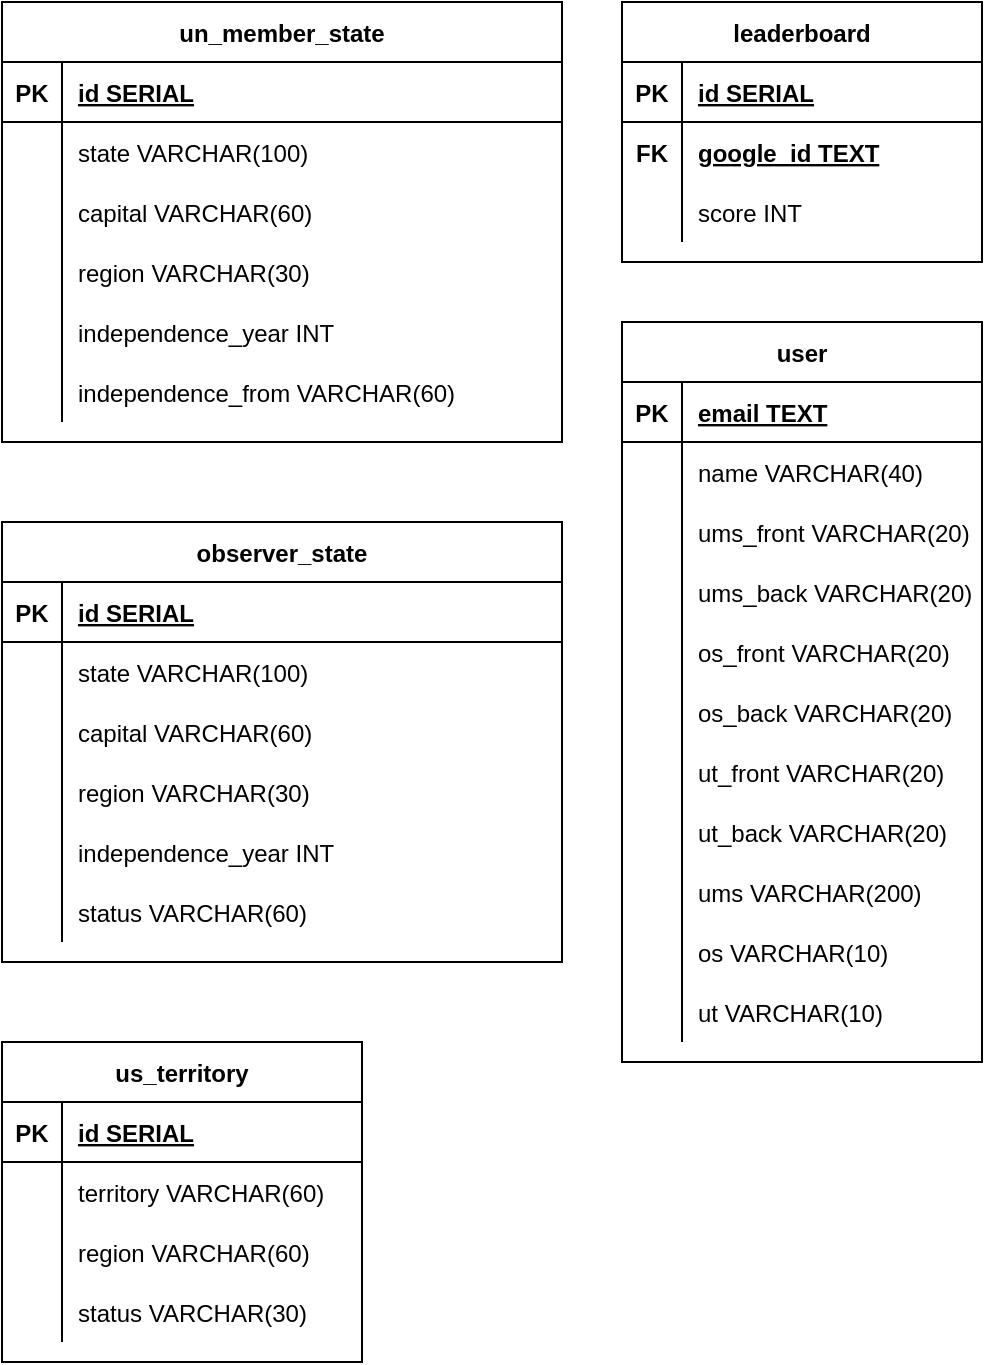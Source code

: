<mxfile version="20.2.3" type="device"><diagram id="C5RBs43oDa-KdzZeNtuy" name="Page-1"><mxGraphModel dx="1422" dy="857" grid="1" gridSize="10" guides="1" tooltips="1" connect="1" arrows="1" fold="1" page="1" pageScale="1" pageWidth="827" pageHeight="1169" math="0" shadow="0"><root><mxCell id="WIyWlLk6GJQsqaUBKTNV-0"/><mxCell id="WIyWlLk6GJQsqaUBKTNV-1" parent="WIyWlLk6GJQsqaUBKTNV-0"/><mxCell id="lOZXKMtMtZopyw9UcisH-32" value="un_member_state" style="shape=table;startSize=30;container=1;collapsible=1;childLayout=tableLayout;fixedRows=1;rowLines=0;fontStyle=1;align=center;resizeLast=1;fillStyle=auto;strokeWidth=1;" parent="WIyWlLk6GJQsqaUBKTNV-1" vertex="1"><mxGeometry x="90" y="110" width="280" height="220" as="geometry"/></mxCell><mxCell id="lOZXKMtMtZopyw9UcisH-33" value="" style="shape=tableRow;horizontal=0;startSize=0;swimlaneHead=0;swimlaneBody=0;fillColor=none;collapsible=0;dropTarget=0;points=[[0,0.5],[1,0.5]];portConstraint=eastwest;top=0;left=0;right=0;bottom=1;fillStyle=auto;strokeWidth=1;" parent="lOZXKMtMtZopyw9UcisH-32" vertex="1"><mxGeometry y="30" width="280" height="30" as="geometry"/></mxCell><mxCell id="lOZXKMtMtZopyw9UcisH-34" value="PK" style="shape=partialRectangle;connectable=0;fillColor=none;top=0;left=0;bottom=0;right=0;fontStyle=1;overflow=hidden;fillStyle=auto;strokeWidth=1;" parent="lOZXKMtMtZopyw9UcisH-33" vertex="1"><mxGeometry width="30" height="30" as="geometry"><mxRectangle width="30" height="30" as="alternateBounds"/></mxGeometry></mxCell><mxCell id="lOZXKMtMtZopyw9UcisH-35" value="id SERIAL" style="shape=partialRectangle;connectable=0;fillColor=none;top=0;left=0;bottom=0;right=0;align=left;spacingLeft=6;fontStyle=5;overflow=hidden;fillStyle=auto;strokeWidth=1;" parent="lOZXKMtMtZopyw9UcisH-33" vertex="1"><mxGeometry x="30" width="250" height="30" as="geometry"><mxRectangle width="250" height="30" as="alternateBounds"/></mxGeometry></mxCell><mxCell id="lOZXKMtMtZopyw9UcisH-36" value="" style="shape=tableRow;horizontal=0;startSize=0;swimlaneHead=0;swimlaneBody=0;fillColor=none;collapsible=0;dropTarget=0;points=[[0,0.5],[1,0.5]];portConstraint=eastwest;top=0;left=0;right=0;bottom=0;fillStyle=auto;strokeWidth=1;" parent="lOZXKMtMtZopyw9UcisH-32" vertex="1"><mxGeometry y="60" width="280" height="30" as="geometry"/></mxCell><mxCell id="lOZXKMtMtZopyw9UcisH-37" value="" style="shape=partialRectangle;connectable=0;fillColor=none;top=0;left=0;bottom=0;right=0;editable=1;overflow=hidden;fillStyle=auto;strokeWidth=1;" parent="lOZXKMtMtZopyw9UcisH-36" vertex="1"><mxGeometry width="30" height="30" as="geometry"><mxRectangle width="30" height="30" as="alternateBounds"/></mxGeometry></mxCell><mxCell id="lOZXKMtMtZopyw9UcisH-38" value="state VARCHAR(100)" style="shape=partialRectangle;connectable=0;fillColor=none;top=0;left=0;bottom=0;right=0;align=left;spacingLeft=6;overflow=hidden;fillStyle=auto;strokeWidth=1;" parent="lOZXKMtMtZopyw9UcisH-36" vertex="1"><mxGeometry x="30" width="250" height="30" as="geometry"><mxRectangle width="250" height="30" as="alternateBounds"/></mxGeometry></mxCell><mxCell id="lOZXKMtMtZopyw9UcisH-39" value="" style="shape=tableRow;horizontal=0;startSize=0;swimlaneHead=0;swimlaneBody=0;fillColor=none;collapsible=0;dropTarget=0;points=[[0,0.5],[1,0.5]];portConstraint=eastwest;top=0;left=0;right=0;bottom=0;fillStyle=auto;strokeWidth=1;" parent="lOZXKMtMtZopyw9UcisH-32" vertex="1"><mxGeometry y="90" width="280" height="30" as="geometry"/></mxCell><mxCell id="lOZXKMtMtZopyw9UcisH-40" value="" style="shape=partialRectangle;connectable=0;fillColor=none;top=0;left=0;bottom=0;right=0;editable=1;overflow=hidden;fillStyle=auto;strokeWidth=1;" parent="lOZXKMtMtZopyw9UcisH-39" vertex="1"><mxGeometry width="30" height="30" as="geometry"><mxRectangle width="30" height="30" as="alternateBounds"/></mxGeometry></mxCell><mxCell id="lOZXKMtMtZopyw9UcisH-41" value="capital VARCHAR(60)" style="shape=partialRectangle;connectable=0;fillColor=none;top=0;left=0;bottom=0;right=0;align=left;spacingLeft=6;overflow=hidden;fillStyle=auto;strokeWidth=1;" parent="lOZXKMtMtZopyw9UcisH-39" vertex="1"><mxGeometry x="30" width="250" height="30" as="geometry"><mxRectangle width="250" height="30" as="alternateBounds"/></mxGeometry></mxCell><mxCell id="lOZXKMtMtZopyw9UcisH-42" value="" style="shape=tableRow;horizontal=0;startSize=0;swimlaneHead=0;swimlaneBody=0;fillColor=none;collapsible=0;dropTarget=0;points=[[0,0.5],[1,0.5]];portConstraint=eastwest;top=0;left=0;right=0;bottom=0;fillStyle=auto;strokeWidth=1;" parent="lOZXKMtMtZopyw9UcisH-32" vertex="1"><mxGeometry y="120" width="280" height="30" as="geometry"/></mxCell><mxCell id="lOZXKMtMtZopyw9UcisH-43" value="" style="shape=partialRectangle;connectable=0;fillColor=none;top=0;left=0;bottom=0;right=0;editable=1;overflow=hidden;fillStyle=auto;strokeWidth=1;" parent="lOZXKMtMtZopyw9UcisH-42" vertex="1"><mxGeometry width="30" height="30" as="geometry"><mxRectangle width="30" height="30" as="alternateBounds"/></mxGeometry></mxCell><mxCell id="lOZXKMtMtZopyw9UcisH-44" value="region VARCHAR(30)" style="shape=partialRectangle;connectable=0;fillColor=none;top=0;left=0;bottom=0;right=0;align=left;spacingLeft=6;overflow=hidden;fillStyle=auto;strokeWidth=1;" parent="lOZXKMtMtZopyw9UcisH-42" vertex="1"><mxGeometry x="30" width="250" height="30" as="geometry"><mxRectangle width="250" height="30" as="alternateBounds"/></mxGeometry></mxCell><mxCell id="lOZXKMtMtZopyw9UcisH-45" value="" style="shape=tableRow;horizontal=0;startSize=0;swimlaneHead=0;swimlaneBody=0;fillColor=none;collapsible=0;dropTarget=0;points=[[0,0.5],[1,0.5]];portConstraint=eastwest;top=0;left=0;right=0;bottom=0;fillStyle=auto;strokeWidth=1;" parent="lOZXKMtMtZopyw9UcisH-32" vertex="1"><mxGeometry y="150" width="280" height="30" as="geometry"/></mxCell><mxCell id="lOZXKMtMtZopyw9UcisH-46" value="" style="shape=partialRectangle;connectable=0;fillColor=none;top=0;left=0;bottom=0;right=0;editable=1;overflow=hidden;fillStyle=auto;strokeWidth=1;" parent="lOZXKMtMtZopyw9UcisH-45" vertex="1"><mxGeometry width="30" height="30" as="geometry"><mxRectangle width="30" height="30" as="alternateBounds"/></mxGeometry></mxCell><mxCell id="lOZXKMtMtZopyw9UcisH-47" value="independence_year INT" style="shape=partialRectangle;connectable=0;fillColor=none;top=0;left=0;bottom=0;right=0;align=left;spacingLeft=6;overflow=hidden;fillStyle=auto;strokeWidth=1;" parent="lOZXKMtMtZopyw9UcisH-45" vertex="1"><mxGeometry x="30" width="250" height="30" as="geometry"><mxRectangle width="250" height="30" as="alternateBounds"/></mxGeometry></mxCell><mxCell id="lOZXKMtMtZopyw9UcisH-48" value="" style="shape=tableRow;horizontal=0;startSize=0;swimlaneHead=0;swimlaneBody=0;fillColor=none;collapsible=0;dropTarget=0;points=[[0,0.5],[1,0.5]];portConstraint=eastwest;top=0;left=0;right=0;bottom=0;fillStyle=auto;strokeWidth=1;" parent="lOZXKMtMtZopyw9UcisH-32" vertex="1"><mxGeometry y="180" width="280" height="30" as="geometry"/></mxCell><mxCell id="lOZXKMtMtZopyw9UcisH-49" value="" style="shape=partialRectangle;connectable=0;fillColor=none;top=0;left=0;bottom=0;right=0;editable=1;overflow=hidden;fillStyle=auto;strokeWidth=1;" parent="lOZXKMtMtZopyw9UcisH-48" vertex="1"><mxGeometry width="30" height="30" as="geometry"><mxRectangle width="30" height="30" as="alternateBounds"/></mxGeometry></mxCell><mxCell id="lOZXKMtMtZopyw9UcisH-50" value="independence_from VARCHAR(60)" style="shape=partialRectangle;connectable=0;fillColor=none;top=0;left=0;bottom=0;right=0;align=left;spacingLeft=6;overflow=hidden;fillStyle=auto;strokeWidth=1;" parent="lOZXKMtMtZopyw9UcisH-48" vertex="1"><mxGeometry x="30" width="250" height="30" as="geometry"><mxRectangle width="250" height="30" as="alternateBounds"/></mxGeometry></mxCell><mxCell id="lOZXKMtMtZopyw9UcisH-51" value="observer_state" style="shape=table;startSize=30;container=1;collapsible=1;childLayout=tableLayout;fixedRows=1;rowLines=0;fontStyle=1;align=center;resizeLast=1;fillStyle=auto;strokeWidth=1;" parent="WIyWlLk6GJQsqaUBKTNV-1" vertex="1"><mxGeometry x="90" y="370" width="280" height="220" as="geometry"/></mxCell><mxCell id="lOZXKMtMtZopyw9UcisH-52" value="" style="shape=tableRow;horizontal=0;startSize=0;swimlaneHead=0;swimlaneBody=0;fillColor=none;collapsible=0;dropTarget=0;points=[[0,0.5],[1,0.5]];portConstraint=eastwest;top=0;left=0;right=0;bottom=1;fillStyle=auto;strokeWidth=1;" parent="lOZXKMtMtZopyw9UcisH-51" vertex="1"><mxGeometry y="30" width="280" height="30" as="geometry"/></mxCell><mxCell id="lOZXKMtMtZopyw9UcisH-53" value="PK" style="shape=partialRectangle;connectable=0;fillColor=none;top=0;left=0;bottom=0;right=0;fontStyle=1;overflow=hidden;fillStyle=auto;strokeWidth=1;" parent="lOZXKMtMtZopyw9UcisH-52" vertex="1"><mxGeometry width="30" height="30" as="geometry"><mxRectangle width="30" height="30" as="alternateBounds"/></mxGeometry></mxCell><mxCell id="lOZXKMtMtZopyw9UcisH-54" value="id SERIAL" style="shape=partialRectangle;connectable=0;fillColor=none;top=0;left=0;bottom=0;right=0;align=left;spacingLeft=6;fontStyle=5;overflow=hidden;fillStyle=auto;strokeWidth=1;" parent="lOZXKMtMtZopyw9UcisH-52" vertex="1"><mxGeometry x="30" width="250" height="30" as="geometry"><mxRectangle width="250" height="30" as="alternateBounds"/></mxGeometry></mxCell><mxCell id="lOZXKMtMtZopyw9UcisH-55" value="" style="shape=tableRow;horizontal=0;startSize=0;swimlaneHead=0;swimlaneBody=0;fillColor=none;collapsible=0;dropTarget=0;points=[[0,0.5],[1,0.5]];portConstraint=eastwest;top=0;left=0;right=0;bottom=0;fillStyle=auto;strokeWidth=1;" parent="lOZXKMtMtZopyw9UcisH-51" vertex="1"><mxGeometry y="60" width="280" height="30" as="geometry"/></mxCell><mxCell id="lOZXKMtMtZopyw9UcisH-56" value="" style="shape=partialRectangle;connectable=0;fillColor=none;top=0;left=0;bottom=0;right=0;editable=1;overflow=hidden;fillStyle=auto;strokeWidth=1;" parent="lOZXKMtMtZopyw9UcisH-55" vertex="1"><mxGeometry width="30" height="30" as="geometry"><mxRectangle width="30" height="30" as="alternateBounds"/></mxGeometry></mxCell><mxCell id="lOZXKMtMtZopyw9UcisH-57" value="state VARCHAR(100)" style="shape=partialRectangle;connectable=0;fillColor=none;top=0;left=0;bottom=0;right=0;align=left;spacingLeft=6;overflow=hidden;fillStyle=auto;strokeWidth=1;" parent="lOZXKMtMtZopyw9UcisH-55" vertex="1"><mxGeometry x="30" width="250" height="30" as="geometry"><mxRectangle width="250" height="30" as="alternateBounds"/></mxGeometry></mxCell><mxCell id="lOZXKMtMtZopyw9UcisH-58" value="" style="shape=tableRow;horizontal=0;startSize=0;swimlaneHead=0;swimlaneBody=0;fillColor=none;collapsible=0;dropTarget=0;points=[[0,0.5],[1,0.5]];portConstraint=eastwest;top=0;left=0;right=0;bottom=0;fillStyle=auto;strokeWidth=1;" parent="lOZXKMtMtZopyw9UcisH-51" vertex="1"><mxGeometry y="90" width="280" height="30" as="geometry"/></mxCell><mxCell id="lOZXKMtMtZopyw9UcisH-59" value="" style="shape=partialRectangle;connectable=0;fillColor=none;top=0;left=0;bottom=0;right=0;editable=1;overflow=hidden;fillStyle=auto;strokeWidth=1;" parent="lOZXKMtMtZopyw9UcisH-58" vertex="1"><mxGeometry width="30" height="30" as="geometry"><mxRectangle width="30" height="30" as="alternateBounds"/></mxGeometry></mxCell><mxCell id="lOZXKMtMtZopyw9UcisH-60" value="capital VARCHAR(60)" style="shape=partialRectangle;connectable=0;fillColor=none;top=0;left=0;bottom=0;right=0;align=left;spacingLeft=6;overflow=hidden;fillStyle=auto;strokeWidth=1;" parent="lOZXKMtMtZopyw9UcisH-58" vertex="1"><mxGeometry x="30" width="250" height="30" as="geometry"><mxRectangle width="250" height="30" as="alternateBounds"/></mxGeometry></mxCell><mxCell id="lOZXKMtMtZopyw9UcisH-61" value="" style="shape=tableRow;horizontal=0;startSize=0;swimlaneHead=0;swimlaneBody=0;fillColor=none;collapsible=0;dropTarget=0;points=[[0,0.5],[1,0.5]];portConstraint=eastwest;top=0;left=0;right=0;bottom=0;fillStyle=auto;strokeWidth=1;" parent="lOZXKMtMtZopyw9UcisH-51" vertex="1"><mxGeometry y="120" width="280" height="30" as="geometry"/></mxCell><mxCell id="lOZXKMtMtZopyw9UcisH-62" value="" style="shape=partialRectangle;connectable=0;fillColor=none;top=0;left=0;bottom=0;right=0;editable=1;overflow=hidden;fillStyle=auto;strokeWidth=1;" parent="lOZXKMtMtZopyw9UcisH-61" vertex="1"><mxGeometry width="30" height="30" as="geometry"><mxRectangle width="30" height="30" as="alternateBounds"/></mxGeometry></mxCell><mxCell id="lOZXKMtMtZopyw9UcisH-63" value="region VARCHAR(30)" style="shape=partialRectangle;connectable=0;fillColor=none;top=0;left=0;bottom=0;right=0;align=left;spacingLeft=6;overflow=hidden;fillStyle=auto;strokeWidth=1;" parent="lOZXKMtMtZopyw9UcisH-61" vertex="1"><mxGeometry x="30" width="250" height="30" as="geometry"><mxRectangle width="250" height="30" as="alternateBounds"/></mxGeometry></mxCell><mxCell id="lOZXKMtMtZopyw9UcisH-64" value="" style="shape=tableRow;horizontal=0;startSize=0;swimlaneHead=0;swimlaneBody=0;fillColor=none;collapsible=0;dropTarget=0;points=[[0,0.5],[1,0.5]];portConstraint=eastwest;top=0;left=0;right=0;bottom=0;fillStyle=auto;strokeWidth=1;" parent="lOZXKMtMtZopyw9UcisH-51" vertex="1"><mxGeometry y="150" width="280" height="30" as="geometry"/></mxCell><mxCell id="lOZXKMtMtZopyw9UcisH-65" value="" style="shape=partialRectangle;connectable=0;fillColor=none;top=0;left=0;bottom=0;right=0;editable=1;overflow=hidden;fillStyle=auto;strokeWidth=1;" parent="lOZXKMtMtZopyw9UcisH-64" vertex="1"><mxGeometry width="30" height="30" as="geometry"><mxRectangle width="30" height="30" as="alternateBounds"/></mxGeometry></mxCell><mxCell id="lOZXKMtMtZopyw9UcisH-66" value="independence_year INT" style="shape=partialRectangle;connectable=0;fillColor=none;top=0;left=0;bottom=0;right=0;align=left;spacingLeft=6;overflow=hidden;fillStyle=auto;strokeWidth=1;" parent="lOZXKMtMtZopyw9UcisH-64" vertex="1"><mxGeometry x="30" width="250" height="30" as="geometry"><mxRectangle width="250" height="30" as="alternateBounds"/></mxGeometry></mxCell><mxCell id="lOZXKMtMtZopyw9UcisH-67" value="" style="shape=tableRow;horizontal=0;startSize=0;swimlaneHead=0;swimlaneBody=0;fillColor=none;collapsible=0;dropTarget=0;points=[[0,0.5],[1,0.5]];portConstraint=eastwest;top=0;left=0;right=0;bottom=0;fillStyle=auto;strokeWidth=1;" parent="lOZXKMtMtZopyw9UcisH-51" vertex="1"><mxGeometry y="180" width="280" height="30" as="geometry"/></mxCell><mxCell id="lOZXKMtMtZopyw9UcisH-68" value="" style="shape=partialRectangle;connectable=0;fillColor=none;top=0;left=0;bottom=0;right=0;editable=1;overflow=hidden;fillStyle=auto;strokeWidth=1;" parent="lOZXKMtMtZopyw9UcisH-67" vertex="1"><mxGeometry width="30" height="30" as="geometry"><mxRectangle width="30" height="30" as="alternateBounds"/></mxGeometry></mxCell><mxCell id="lOZXKMtMtZopyw9UcisH-69" value="status VARCHAR(60)" style="shape=partialRectangle;connectable=0;fillColor=none;top=0;left=0;bottom=0;right=0;align=left;spacingLeft=6;overflow=hidden;fillStyle=auto;strokeWidth=1;" parent="lOZXKMtMtZopyw9UcisH-67" vertex="1"><mxGeometry x="30" width="250" height="30" as="geometry"><mxRectangle width="250" height="30" as="alternateBounds"/></mxGeometry></mxCell><mxCell id="lOZXKMtMtZopyw9UcisH-70" value="us_territory" style="shape=table;startSize=30;container=1;collapsible=1;childLayout=tableLayout;fixedRows=1;rowLines=0;fontStyle=1;align=center;resizeLast=1;fillStyle=auto;strokeWidth=1;" parent="WIyWlLk6GJQsqaUBKTNV-1" vertex="1"><mxGeometry x="90" y="630" width="180" height="160" as="geometry"/></mxCell><mxCell id="lOZXKMtMtZopyw9UcisH-71" value="" style="shape=tableRow;horizontal=0;startSize=0;swimlaneHead=0;swimlaneBody=0;fillColor=none;collapsible=0;dropTarget=0;points=[[0,0.5],[1,0.5]];portConstraint=eastwest;top=0;left=0;right=0;bottom=1;fillStyle=auto;strokeWidth=1;" parent="lOZXKMtMtZopyw9UcisH-70" vertex="1"><mxGeometry y="30" width="180" height="30" as="geometry"/></mxCell><mxCell id="lOZXKMtMtZopyw9UcisH-72" value="PK" style="shape=partialRectangle;connectable=0;fillColor=none;top=0;left=0;bottom=0;right=0;fontStyle=1;overflow=hidden;fillStyle=auto;strokeWidth=1;" parent="lOZXKMtMtZopyw9UcisH-71" vertex="1"><mxGeometry width="30" height="30" as="geometry"><mxRectangle width="30" height="30" as="alternateBounds"/></mxGeometry></mxCell><mxCell id="lOZXKMtMtZopyw9UcisH-73" value="id SERIAL" style="shape=partialRectangle;connectable=0;fillColor=none;top=0;left=0;bottom=0;right=0;align=left;spacingLeft=6;fontStyle=5;overflow=hidden;fillStyle=auto;strokeWidth=1;" parent="lOZXKMtMtZopyw9UcisH-71" vertex="1"><mxGeometry x="30" width="150" height="30" as="geometry"><mxRectangle width="150" height="30" as="alternateBounds"/></mxGeometry></mxCell><mxCell id="lOZXKMtMtZopyw9UcisH-74" value="" style="shape=tableRow;horizontal=0;startSize=0;swimlaneHead=0;swimlaneBody=0;fillColor=none;collapsible=0;dropTarget=0;points=[[0,0.5],[1,0.5]];portConstraint=eastwest;top=0;left=0;right=0;bottom=0;fillStyle=auto;strokeWidth=1;" parent="lOZXKMtMtZopyw9UcisH-70" vertex="1"><mxGeometry y="60" width="180" height="30" as="geometry"/></mxCell><mxCell id="lOZXKMtMtZopyw9UcisH-75" value="" style="shape=partialRectangle;connectable=0;fillColor=none;top=0;left=0;bottom=0;right=0;editable=1;overflow=hidden;fillStyle=auto;strokeWidth=1;" parent="lOZXKMtMtZopyw9UcisH-74" vertex="1"><mxGeometry width="30" height="30" as="geometry"><mxRectangle width="30" height="30" as="alternateBounds"/></mxGeometry></mxCell><mxCell id="lOZXKMtMtZopyw9UcisH-76" value="territory VARCHAR(60)" style="shape=partialRectangle;connectable=0;fillColor=none;top=0;left=0;bottom=0;right=0;align=left;spacingLeft=6;overflow=hidden;fillStyle=auto;strokeWidth=1;" parent="lOZXKMtMtZopyw9UcisH-74" vertex="1"><mxGeometry x="30" width="150" height="30" as="geometry"><mxRectangle width="150" height="30" as="alternateBounds"/></mxGeometry></mxCell><mxCell id="lOZXKMtMtZopyw9UcisH-77" value="" style="shape=tableRow;horizontal=0;startSize=0;swimlaneHead=0;swimlaneBody=0;fillColor=none;collapsible=0;dropTarget=0;points=[[0,0.5],[1,0.5]];portConstraint=eastwest;top=0;left=0;right=0;bottom=0;fillStyle=auto;strokeWidth=1;" parent="lOZXKMtMtZopyw9UcisH-70" vertex="1"><mxGeometry y="90" width="180" height="30" as="geometry"/></mxCell><mxCell id="lOZXKMtMtZopyw9UcisH-78" value="" style="shape=partialRectangle;connectable=0;fillColor=none;top=0;left=0;bottom=0;right=0;editable=1;overflow=hidden;fillStyle=auto;strokeWidth=1;" parent="lOZXKMtMtZopyw9UcisH-77" vertex="1"><mxGeometry width="30" height="30" as="geometry"><mxRectangle width="30" height="30" as="alternateBounds"/></mxGeometry></mxCell><mxCell id="lOZXKMtMtZopyw9UcisH-79" value="region VARCHAR(60)" style="shape=partialRectangle;connectable=0;fillColor=none;top=0;left=0;bottom=0;right=0;align=left;spacingLeft=6;overflow=hidden;fillStyle=auto;strokeWidth=1;" parent="lOZXKMtMtZopyw9UcisH-77" vertex="1"><mxGeometry x="30" width="150" height="30" as="geometry"><mxRectangle width="150" height="30" as="alternateBounds"/></mxGeometry></mxCell><mxCell id="lOZXKMtMtZopyw9UcisH-80" value="" style="shape=tableRow;horizontal=0;startSize=0;swimlaneHead=0;swimlaneBody=0;fillColor=none;collapsible=0;dropTarget=0;points=[[0,0.5],[1,0.5]];portConstraint=eastwest;top=0;left=0;right=0;bottom=0;fillStyle=auto;strokeWidth=1;" parent="lOZXKMtMtZopyw9UcisH-70" vertex="1"><mxGeometry y="120" width="180" height="30" as="geometry"/></mxCell><mxCell id="lOZXKMtMtZopyw9UcisH-81" value="" style="shape=partialRectangle;connectable=0;fillColor=none;top=0;left=0;bottom=0;right=0;editable=1;overflow=hidden;fillStyle=auto;strokeWidth=1;" parent="lOZXKMtMtZopyw9UcisH-80" vertex="1"><mxGeometry width="30" height="30" as="geometry"><mxRectangle width="30" height="30" as="alternateBounds"/></mxGeometry></mxCell><mxCell id="lOZXKMtMtZopyw9UcisH-82" value="status VARCHAR(30)" style="shape=partialRectangle;connectable=0;fillColor=none;top=0;left=0;bottom=0;right=0;align=left;spacingLeft=6;overflow=hidden;fillStyle=auto;strokeWidth=1;" parent="lOZXKMtMtZopyw9UcisH-80" vertex="1"><mxGeometry x="30" width="150" height="30" as="geometry"><mxRectangle width="150" height="30" as="alternateBounds"/></mxGeometry></mxCell><mxCell id="64rpLWKizdzrchCGH_TE-0" value="leaderboard" style="shape=table;startSize=30;container=1;collapsible=1;childLayout=tableLayout;fixedRows=1;rowLines=0;fontStyle=1;align=center;resizeLast=1;" parent="WIyWlLk6GJQsqaUBKTNV-1" vertex="1"><mxGeometry x="400" y="110" width="180" height="130" as="geometry"/></mxCell><mxCell id="64rpLWKizdzrchCGH_TE-1" value="" style="shape=tableRow;horizontal=0;startSize=0;swimlaneHead=0;swimlaneBody=0;fillColor=none;collapsible=0;dropTarget=0;points=[[0,0.5],[1,0.5]];portConstraint=eastwest;top=0;left=0;right=0;bottom=1;" parent="64rpLWKizdzrchCGH_TE-0" vertex="1"><mxGeometry y="30" width="180" height="30" as="geometry"/></mxCell><mxCell id="64rpLWKizdzrchCGH_TE-2" value="PK" style="shape=partialRectangle;connectable=0;fillColor=none;top=0;left=0;bottom=0;right=0;fontStyle=1;overflow=hidden;" parent="64rpLWKizdzrchCGH_TE-1" vertex="1"><mxGeometry width="30" height="30" as="geometry"><mxRectangle width="30" height="30" as="alternateBounds"/></mxGeometry></mxCell><mxCell id="64rpLWKizdzrchCGH_TE-3" value="id SERIAL" style="shape=partialRectangle;connectable=0;fillColor=none;top=0;left=0;bottom=0;right=0;align=left;spacingLeft=6;fontStyle=5;overflow=hidden;" parent="64rpLWKizdzrchCGH_TE-1" vertex="1"><mxGeometry x="30" width="150" height="30" as="geometry"><mxRectangle width="150" height="30" as="alternateBounds"/></mxGeometry></mxCell><mxCell id="64rpLWKizdzrchCGH_TE-4" value="" style="shape=tableRow;horizontal=0;startSize=0;swimlaneHead=0;swimlaneBody=0;fillColor=none;collapsible=0;dropTarget=0;points=[[0,0.5],[1,0.5]];portConstraint=eastwest;top=0;left=0;right=0;bottom=0;" parent="64rpLWKizdzrchCGH_TE-0" vertex="1"><mxGeometry y="60" width="180" height="30" as="geometry"/></mxCell><mxCell id="64rpLWKizdzrchCGH_TE-5" value="FK" style="shape=partialRectangle;connectable=0;fillColor=none;top=0;left=0;bottom=0;right=0;editable=1;overflow=hidden;fontStyle=1" parent="64rpLWKizdzrchCGH_TE-4" vertex="1"><mxGeometry width="30" height="30" as="geometry"><mxRectangle width="30" height="30" as="alternateBounds"/></mxGeometry></mxCell><mxCell id="64rpLWKizdzrchCGH_TE-6" value="google_id TEXT" style="shape=partialRectangle;connectable=0;fillColor=none;top=0;left=0;bottom=0;right=0;align=left;spacingLeft=6;overflow=hidden;fontStyle=5" parent="64rpLWKizdzrchCGH_TE-4" vertex="1"><mxGeometry x="30" width="150" height="30" as="geometry"><mxRectangle width="150" height="30" as="alternateBounds"/></mxGeometry></mxCell><mxCell id="64rpLWKizdzrchCGH_TE-7" value="" style="shape=tableRow;horizontal=0;startSize=0;swimlaneHead=0;swimlaneBody=0;fillColor=none;collapsible=0;dropTarget=0;points=[[0,0.5],[1,0.5]];portConstraint=eastwest;top=0;left=0;right=0;bottom=0;" parent="64rpLWKizdzrchCGH_TE-0" vertex="1"><mxGeometry y="90" width="180" height="30" as="geometry"/></mxCell><mxCell id="64rpLWKizdzrchCGH_TE-8" value="" style="shape=partialRectangle;connectable=0;fillColor=none;top=0;left=0;bottom=0;right=0;editable=1;overflow=hidden;" parent="64rpLWKizdzrchCGH_TE-7" vertex="1"><mxGeometry width="30" height="30" as="geometry"><mxRectangle width="30" height="30" as="alternateBounds"/></mxGeometry></mxCell><mxCell id="64rpLWKizdzrchCGH_TE-9" value="score INT" style="shape=partialRectangle;connectable=0;fillColor=none;top=0;left=0;bottom=0;right=0;align=left;spacingLeft=6;overflow=hidden;" parent="64rpLWKizdzrchCGH_TE-7" vertex="1"><mxGeometry x="30" width="150" height="30" as="geometry"><mxRectangle width="150" height="30" as="alternateBounds"/></mxGeometry></mxCell><mxCell id="64rpLWKizdzrchCGH_TE-13" value="user" style="shape=table;startSize=30;container=1;collapsible=1;childLayout=tableLayout;fixedRows=1;rowLines=0;fontStyle=1;align=center;resizeLast=1;strokeWidth=1;" parent="WIyWlLk6GJQsqaUBKTNV-1" vertex="1"><mxGeometry x="400" y="270" width="180" height="370" as="geometry"/></mxCell><mxCell id="64rpLWKizdzrchCGH_TE-14" value="" style="shape=tableRow;horizontal=0;startSize=0;swimlaneHead=0;swimlaneBody=0;fillColor=none;collapsible=0;dropTarget=0;points=[[0,0.5],[1,0.5]];portConstraint=eastwest;top=0;left=0;right=0;bottom=1;strokeWidth=1;" parent="64rpLWKizdzrchCGH_TE-13" vertex="1"><mxGeometry y="30" width="180" height="30" as="geometry"/></mxCell><mxCell id="64rpLWKizdzrchCGH_TE-15" value="PK" style="shape=partialRectangle;connectable=0;fillColor=none;top=0;left=0;bottom=0;right=0;fontStyle=1;overflow=hidden;strokeWidth=1;" parent="64rpLWKizdzrchCGH_TE-14" vertex="1"><mxGeometry width="30" height="30" as="geometry"><mxRectangle width="30" height="30" as="alternateBounds"/></mxGeometry></mxCell><mxCell id="64rpLWKizdzrchCGH_TE-16" value="email TEXT" style="shape=partialRectangle;connectable=0;fillColor=none;top=0;left=0;bottom=0;right=0;align=left;spacingLeft=6;fontStyle=5;overflow=hidden;strokeWidth=1;" parent="64rpLWKizdzrchCGH_TE-14" vertex="1"><mxGeometry x="30" width="150" height="30" as="geometry"><mxRectangle width="150" height="30" as="alternateBounds"/></mxGeometry></mxCell><mxCell id="64rpLWKizdzrchCGH_TE-17" value="" style="shape=tableRow;horizontal=0;startSize=0;swimlaneHead=0;swimlaneBody=0;fillColor=none;collapsible=0;dropTarget=0;points=[[0,0.5],[1,0.5]];portConstraint=eastwest;top=0;left=0;right=0;bottom=0;strokeWidth=1;" parent="64rpLWKizdzrchCGH_TE-13" vertex="1"><mxGeometry y="60" width="180" height="30" as="geometry"/></mxCell><mxCell id="64rpLWKizdzrchCGH_TE-18" value="" style="shape=partialRectangle;connectable=0;fillColor=none;top=0;left=0;bottom=0;right=0;editable=1;overflow=hidden;strokeWidth=1;" parent="64rpLWKizdzrchCGH_TE-17" vertex="1"><mxGeometry width="30" height="30" as="geometry"><mxRectangle width="30" height="30" as="alternateBounds"/></mxGeometry></mxCell><mxCell id="64rpLWKizdzrchCGH_TE-19" value="name VARCHAR(40)" style="shape=partialRectangle;connectable=0;fillColor=none;top=0;left=0;bottom=0;right=0;align=left;spacingLeft=6;overflow=hidden;strokeWidth=1;" parent="64rpLWKizdzrchCGH_TE-17" vertex="1"><mxGeometry x="30" width="150" height="30" as="geometry"><mxRectangle width="150" height="30" as="alternateBounds"/></mxGeometry></mxCell><mxCell id="Opwa57nwj2LY4tHKCwmZ-1" value="" style="shape=tableRow;horizontal=0;startSize=0;swimlaneHead=0;swimlaneBody=0;fillColor=none;collapsible=0;dropTarget=0;points=[[0,0.5],[1,0.5]];portConstraint=eastwest;top=0;left=0;right=0;bottom=0;" vertex="1" parent="64rpLWKizdzrchCGH_TE-13"><mxGeometry y="90" width="180" height="30" as="geometry"/></mxCell><mxCell id="Opwa57nwj2LY4tHKCwmZ-2" value="" style="shape=partialRectangle;connectable=0;fillColor=none;top=0;left=0;bottom=0;right=0;editable=1;overflow=hidden;" vertex="1" parent="Opwa57nwj2LY4tHKCwmZ-1"><mxGeometry width="30" height="30" as="geometry"><mxRectangle width="30" height="30" as="alternateBounds"/></mxGeometry></mxCell><mxCell id="Opwa57nwj2LY4tHKCwmZ-3" value="ums_front VARCHAR(20)" style="shape=partialRectangle;connectable=0;fillColor=none;top=0;left=0;bottom=0;right=0;align=left;spacingLeft=6;overflow=hidden;" vertex="1" parent="Opwa57nwj2LY4tHKCwmZ-1"><mxGeometry x="30" width="150" height="30" as="geometry"><mxRectangle width="150" height="30" as="alternateBounds"/></mxGeometry></mxCell><mxCell id="Opwa57nwj2LY4tHKCwmZ-4" value="" style="shape=tableRow;horizontal=0;startSize=0;swimlaneHead=0;swimlaneBody=0;fillColor=none;collapsible=0;dropTarget=0;points=[[0,0.5],[1,0.5]];portConstraint=eastwest;top=0;left=0;right=0;bottom=0;" vertex="1" parent="64rpLWKizdzrchCGH_TE-13"><mxGeometry y="120" width="180" height="30" as="geometry"/></mxCell><mxCell id="Opwa57nwj2LY4tHKCwmZ-5" value="" style="shape=partialRectangle;connectable=0;fillColor=none;top=0;left=0;bottom=0;right=0;editable=1;overflow=hidden;" vertex="1" parent="Opwa57nwj2LY4tHKCwmZ-4"><mxGeometry width="30" height="30" as="geometry"><mxRectangle width="30" height="30" as="alternateBounds"/></mxGeometry></mxCell><mxCell id="Opwa57nwj2LY4tHKCwmZ-6" value="ums_back VARCHAR(20)" style="shape=partialRectangle;connectable=0;fillColor=none;top=0;left=0;bottom=0;right=0;align=left;spacingLeft=6;overflow=hidden;" vertex="1" parent="Opwa57nwj2LY4tHKCwmZ-4"><mxGeometry x="30" width="150" height="30" as="geometry"><mxRectangle width="150" height="30" as="alternateBounds"/></mxGeometry></mxCell><mxCell id="Opwa57nwj2LY4tHKCwmZ-7" value="" style="shape=tableRow;horizontal=0;startSize=0;swimlaneHead=0;swimlaneBody=0;fillColor=none;collapsible=0;dropTarget=0;points=[[0,0.5],[1,0.5]];portConstraint=eastwest;top=0;left=0;right=0;bottom=0;" vertex="1" parent="64rpLWKizdzrchCGH_TE-13"><mxGeometry y="150" width="180" height="30" as="geometry"/></mxCell><mxCell id="Opwa57nwj2LY4tHKCwmZ-8" value="" style="shape=partialRectangle;connectable=0;fillColor=none;top=0;left=0;bottom=0;right=0;editable=1;overflow=hidden;" vertex="1" parent="Opwa57nwj2LY4tHKCwmZ-7"><mxGeometry width="30" height="30" as="geometry"><mxRectangle width="30" height="30" as="alternateBounds"/></mxGeometry></mxCell><mxCell id="Opwa57nwj2LY4tHKCwmZ-9" value="os_front VARCHAR(20)" style="shape=partialRectangle;connectable=0;fillColor=none;top=0;left=0;bottom=0;right=0;align=left;spacingLeft=6;overflow=hidden;" vertex="1" parent="Opwa57nwj2LY4tHKCwmZ-7"><mxGeometry x="30" width="150" height="30" as="geometry"><mxRectangle width="150" height="30" as="alternateBounds"/></mxGeometry></mxCell><mxCell id="Opwa57nwj2LY4tHKCwmZ-10" value="" style="shape=tableRow;horizontal=0;startSize=0;swimlaneHead=0;swimlaneBody=0;fillColor=none;collapsible=0;dropTarget=0;points=[[0,0.5],[1,0.5]];portConstraint=eastwest;top=0;left=0;right=0;bottom=0;" vertex="1" parent="64rpLWKizdzrchCGH_TE-13"><mxGeometry y="180" width="180" height="30" as="geometry"/></mxCell><mxCell id="Opwa57nwj2LY4tHKCwmZ-11" value="" style="shape=partialRectangle;connectable=0;fillColor=none;top=0;left=0;bottom=0;right=0;editable=1;overflow=hidden;" vertex="1" parent="Opwa57nwj2LY4tHKCwmZ-10"><mxGeometry width="30" height="30" as="geometry"><mxRectangle width="30" height="30" as="alternateBounds"/></mxGeometry></mxCell><mxCell id="Opwa57nwj2LY4tHKCwmZ-12" value="os_back VARCHAR(20)" style="shape=partialRectangle;connectable=0;fillColor=none;top=0;left=0;bottom=0;right=0;align=left;spacingLeft=6;overflow=hidden;" vertex="1" parent="Opwa57nwj2LY4tHKCwmZ-10"><mxGeometry x="30" width="150" height="30" as="geometry"><mxRectangle width="150" height="30" as="alternateBounds"/></mxGeometry></mxCell><mxCell id="Opwa57nwj2LY4tHKCwmZ-13" value="" style="shape=tableRow;horizontal=0;startSize=0;swimlaneHead=0;swimlaneBody=0;fillColor=none;collapsible=0;dropTarget=0;points=[[0,0.5],[1,0.5]];portConstraint=eastwest;top=0;left=0;right=0;bottom=0;" vertex="1" parent="64rpLWKizdzrchCGH_TE-13"><mxGeometry y="210" width="180" height="30" as="geometry"/></mxCell><mxCell id="Opwa57nwj2LY4tHKCwmZ-14" value="" style="shape=partialRectangle;connectable=0;fillColor=none;top=0;left=0;bottom=0;right=0;editable=1;overflow=hidden;" vertex="1" parent="Opwa57nwj2LY4tHKCwmZ-13"><mxGeometry width="30" height="30" as="geometry"><mxRectangle width="30" height="30" as="alternateBounds"/></mxGeometry></mxCell><mxCell id="Opwa57nwj2LY4tHKCwmZ-15" value="ut_front VARCHAR(20)" style="shape=partialRectangle;connectable=0;fillColor=none;top=0;left=0;bottom=0;right=0;align=left;spacingLeft=6;overflow=hidden;" vertex="1" parent="Opwa57nwj2LY4tHKCwmZ-13"><mxGeometry x="30" width="150" height="30" as="geometry"><mxRectangle width="150" height="30" as="alternateBounds"/></mxGeometry></mxCell><mxCell id="Opwa57nwj2LY4tHKCwmZ-16" value="" style="shape=tableRow;horizontal=0;startSize=0;swimlaneHead=0;swimlaneBody=0;fillColor=none;collapsible=0;dropTarget=0;points=[[0,0.5],[1,0.5]];portConstraint=eastwest;top=0;left=0;right=0;bottom=0;" vertex="1" parent="64rpLWKizdzrchCGH_TE-13"><mxGeometry y="240" width="180" height="30" as="geometry"/></mxCell><mxCell id="Opwa57nwj2LY4tHKCwmZ-17" value="" style="shape=partialRectangle;connectable=0;fillColor=none;top=0;left=0;bottom=0;right=0;editable=1;overflow=hidden;" vertex="1" parent="Opwa57nwj2LY4tHKCwmZ-16"><mxGeometry width="30" height="30" as="geometry"><mxRectangle width="30" height="30" as="alternateBounds"/></mxGeometry></mxCell><mxCell id="Opwa57nwj2LY4tHKCwmZ-18" value="ut_back VARCHAR(20)" style="shape=partialRectangle;connectable=0;fillColor=none;top=0;left=0;bottom=0;right=0;align=left;spacingLeft=6;overflow=hidden;" vertex="1" parent="Opwa57nwj2LY4tHKCwmZ-16"><mxGeometry x="30" width="150" height="30" as="geometry"><mxRectangle width="150" height="30" as="alternateBounds"/></mxGeometry></mxCell><mxCell id="Opwa57nwj2LY4tHKCwmZ-19" value="" style="shape=tableRow;horizontal=0;startSize=0;swimlaneHead=0;swimlaneBody=0;fillColor=none;collapsible=0;dropTarget=0;points=[[0,0.5],[1,0.5]];portConstraint=eastwest;top=0;left=0;right=0;bottom=0;" vertex="1" parent="64rpLWKizdzrchCGH_TE-13"><mxGeometry y="270" width="180" height="30" as="geometry"/></mxCell><mxCell id="Opwa57nwj2LY4tHKCwmZ-20" value="" style="shape=partialRectangle;connectable=0;fillColor=none;top=0;left=0;bottom=0;right=0;editable=1;overflow=hidden;" vertex="1" parent="Opwa57nwj2LY4tHKCwmZ-19"><mxGeometry width="30" height="30" as="geometry"><mxRectangle width="30" height="30" as="alternateBounds"/></mxGeometry></mxCell><mxCell id="Opwa57nwj2LY4tHKCwmZ-21" value="ums VARCHAR(200)" style="shape=partialRectangle;connectable=0;fillColor=none;top=0;left=0;bottom=0;right=0;align=left;spacingLeft=6;overflow=hidden;" vertex="1" parent="Opwa57nwj2LY4tHKCwmZ-19"><mxGeometry x="30" width="150" height="30" as="geometry"><mxRectangle width="150" height="30" as="alternateBounds"/></mxGeometry></mxCell><mxCell id="Opwa57nwj2LY4tHKCwmZ-22" value="" style="shape=tableRow;horizontal=0;startSize=0;swimlaneHead=0;swimlaneBody=0;fillColor=none;collapsible=0;dropTarget=0;points=[[0,0.5],[1,0.5]];portConstraint=eastwest;top=0;left=0;right=0;bottom=0;" vertex="1" parent="64rpLWKizdzrchCGH_TE-13"><mxGeometry y="300" width="180" height="30" as="geometry"/></mxCell><mxCell id="Opwa57nwj2LY4tHKCwmZ-23" value="" style="shape=partialRectangle;connectable=0;fillColor=none;top=0;left=0;bottom=0;right=0;editable=1;overflow=hidden;" vertex="1" parent="Opwa57nwj2LY4tHKCwmZ-22"><mxGeometry width="30" height="30" as="geometry"><mxRectangle width="30" height="30" as="alternateBounds"/></mxGeometry></mxCell><mxCell id="Opwa57nwj2LY4tHKCwmZ-24" value="os VARCHAR(10)" style="shape=partialRectangle;connectable=0;fillColor=none;top=0;left=0;bottom=0;right=0;align=left;spacingLeft=6;overflow=hidden;" vertex="1" parent="Opwa57nwj2LY4tHKCwmZ-22"><mxGeometry x="30" width="150" height="30" as="geometry"><mxRectangle width="150" height="30" as="alternateBounds"/></mxGeometry></mxCell><mxCell id="Opwa57nwj2LY4tHKCwmZ-25" value="" style="shape=tableRow;horizontal=0;startSize=0;swimlaneHead=0;swimlaneBody=0;fillColor=none;collapsible=0;dropTarget=0;points=[[0,0.5],[1,0.5]];portConstraint=eastwest;top=0;left=0;right=0;bottom=0;" vertex="1" parent="64rpLWKizdzrchCGH_TE-13"><mxGeometry y="330" width="180" height="30" as="geometry"/></mxCell><mxCell id="Opwa57nwj2LY4tHKCwmZ-26" value="" style="shape=partialRectangle;connectable=0;fillColor=none;top=0;left=0;bottom=0;right=0;editable=1;overflow=hidden;" vertex="1" parent="Opwa57nwj2LY4tHKCwmZ-25"><mxGeometry width="30" height="30" as="geometry"><mxRectangle width="30" height="30" as="alternateBounds"/></mxGeometry></mxCell><mxCell id="Opwa57nwj2LY4tHKCwmZ-27" value="ut VARCHAR(10)" style="shape=partialRectangle;connectable=0;fillColor=none;top=0;left=0;bottom=0;right=0;align=left;spacingLeft=6;overflow=hidden;" vertex="1" parent="Opwa57nwj2LY4tHKCwmZ-25"><mxGeometry x="30" width="150" height="30" as="geometry"><mxRectangle width="150" height="30" as="alternateBounds"/></mxGeometry></mxCell></root></mxGraphModel></diagram></mxfile>
